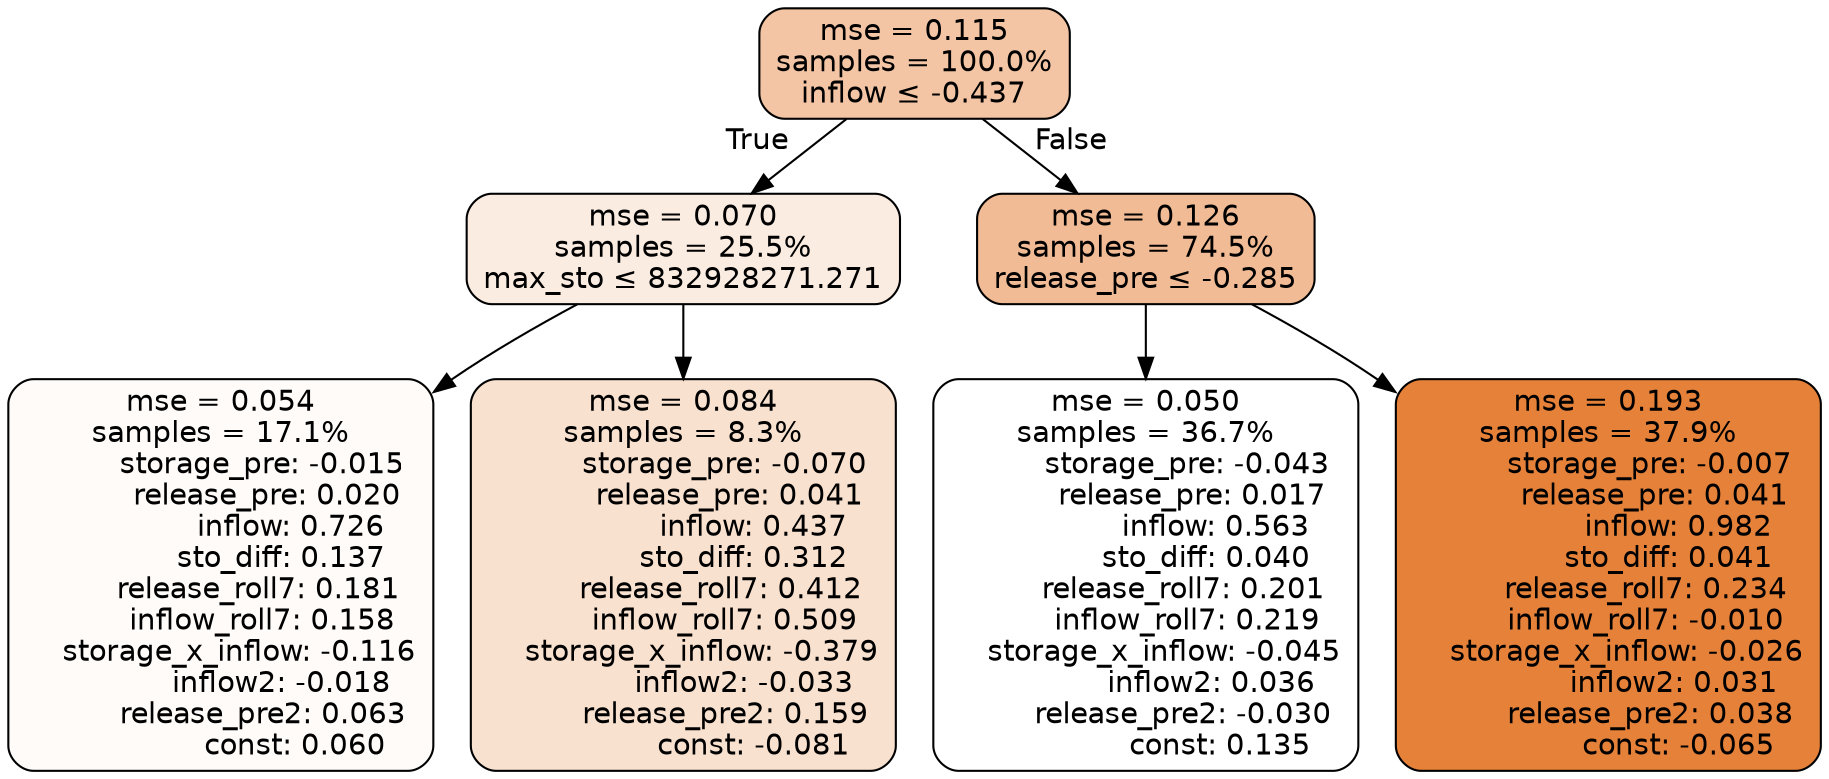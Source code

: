 digraph tree {
bgcolor="transparent"
node [shape=rectangle, style="filled, rounded", color="black", fontname=helvetica] ;
edge [fontname=helvetica] ;
	"0" [label="mse = 0.115
samples = 100.0%
inflow &le; -0.437", fillcolor="#f3c5a4"]
	"1" [label="mse = 0.070
samples = 25.5%
max_sto &le; 832928271.271", fillcolor="#fbece2"]
	"2" [label="mse = 0.054
samples = 17.1%
         storage_pre: -0.015
          release_pre: 0.020
               inflow: 0.726
             sto_diff: 0.137
        release_roll7: 0.181
         inflow_roll7: 0.158
    storage_x_inflow: -0.116
             inflow2: -0.018
         release_pre2: 0.063
                const: 0.060", fillcolor="#fefbf9"]
	"3" [label="mse = 0.084
samples = 8.3%
         storage_pre: -0.070
          release_pre: 0.041
               inflow: 0.437
             sto_diff: 0.312
        release_roll7: 0.412
         inflow_roll7: 0.509
    storage_x_inflow: -0.379
             inflow2: -0.033
         release_pre2: 0.159
               const: -0.081", fillcolor="#f8e1cf"]
	"4" [label="mse = 0.126
samples = 74.5%
release_pre &le; -0.285", fillcolor="#f1bb95"]
	"5" [label="mse = 0.050
samples = 36.7%
         storage_pre: -0.043
          release_pre: 0.017
               inflow: 0.563
             sto_diff: 0.040
        release_roll7: 0.201
         inflow_roll7: 0.219
    storage_x_inflow: -0.045
              inflow2: 0.036
        release_pre2: -0.030
                const: 0.135", fillcolor="#ffffff"]
	"6" [label="mse = 0.193
samples = 37.9%
         storage_pre: -0.007
          release_pre: 0.041
               inflow: 0.982
             sto_diff: 0.041
        release_roll7: 0.234
        inflow_roll7: -0.010
    storage_x_inflow: -0.026
              inflow2: 0.031
         release_pre2: 0.038
               const: -0.065", fillcolor="#e58139"]

	"0" -> "1" [labeldistance=2.5, labelangle=45, headlabel="True"]
	"1" -> "2"
	"1" -> "3"
	"0" -> "4" [labeldistance=2.5, labelangle=-45, headlabel="False"]
	"4" -> "5"
	"4" -> "6"
}
